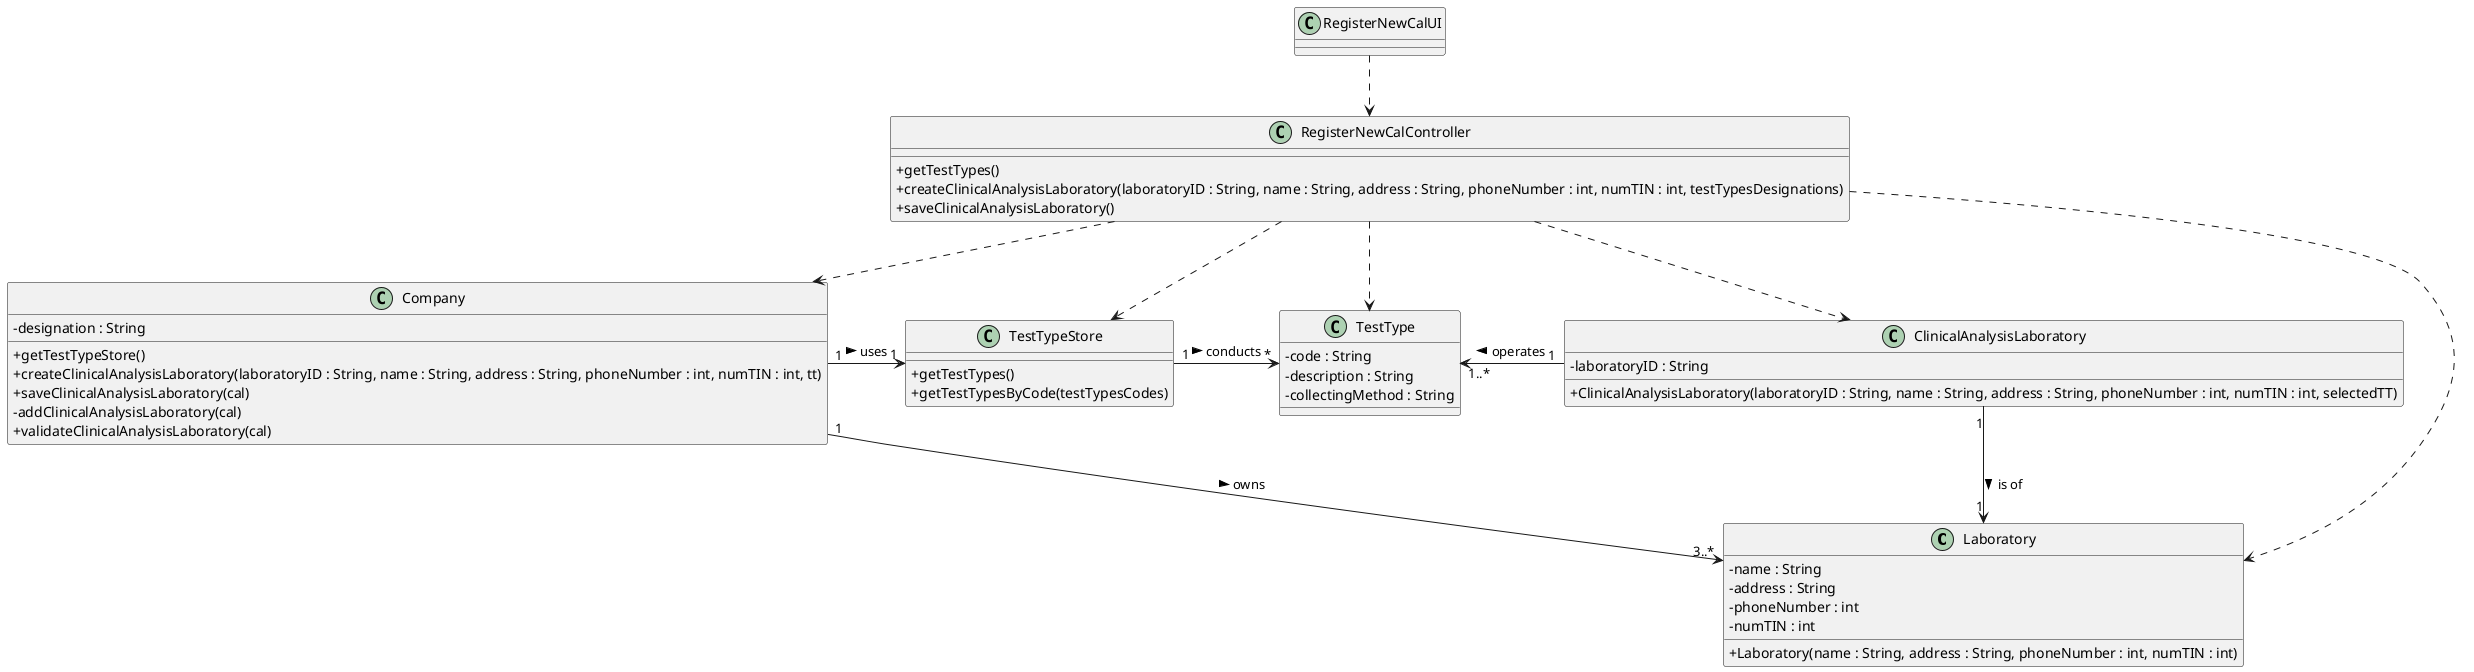 @startuml
skinparam classAttributeIconSize 0

/'
class App {
+{static} getInstance() : App
+getCurrentSession() : UserSession
}
'/
/'
class UserSession {
+isLoggedInWithRole() : boolean
}
'/

class Laboratory {
-name : String
-address : String
-phoneNumber : int
-numTIN : int
+Laboratory(name : String, address : String, phoneNumber : int, numTIN : int)
}

class ClinicalAnalysisLaboratory {
-laboratoryID : String
+ClinicalAnalysisLaboratory(laboratoryID : String, name : String, address : String, phoneNumber : int, numTIN : int, selectedTT)
}

class TestType {
- code : String
- description : String
- collectingMethod : String
}

class Company {
-designation : String
+getTestTypeStore()
+createClinicalAnalysisLaboratory(laboratoryID : String, name : String, address : String, phoneNumber : int, numTIN : int, tt)
+saveClinicalAnalysisLaboratory(cal)
-addClinicalAnalysisLaboratory(cal)
+validateClinicalAnalysisLaboratory(cal)
/'+getTestTypes()
+getTestTypesByDesignation(selectedTestTypes)'/
}

class TestTypeStore {
+getTestTypes()
+getTestTypesByCode(testTypesCodes)
}

/'
class LaboratoryStore {
+createClinicalAnalysisLaboratory(laboratoryID : String, name : String, address : String, phoneNumber : int, numTIN : int, tt)
+saveClinicalAnalysisLaboratory(cal)
-addClinicalAnalysisLaboratory(cal)
+validateClinicalAnalysisLaboratory(cal)
}'/

class RegisterNewCalController {
+getTestTypes()
+createClinicalAnalysisLaboratory(laboratoryID : String, name : String, address : String, phoneNumber : int, numTIN : int, testTypesDesignations)
+saveClinicalAnalysisLaboratory()
}

class RegisterNewCalUI {}

RegisterNewCalUI ..> RegisterNewCalController
RegisterNewCalController ..> Laboratory
RegisterNewCalController ..> TestType
RegisterNewCalController ..> ClinicalAnalysisLaboratory
RegisterNewCalController ..> Company
RegisterNewCalController ..> TestTypeStore
/'RegisterNewCalController ..> App
RegisterNewCalController ..> UserSession'/



Company "1" -> "1" TestTypeStore : uses >
TestTypeStore "1" -> "*" TestType : conducts >
/'VERIFICAR MULTIPLICIDADE LINHA ABAIXO'/
ClinicalAnalysisLaboratory "1" --> "1" Laboratory : is of >
/'Laboratory "1" --> "1" LaboratoryStore : uses >'/
Company "1" --> "3..*" Laboratory : owns >
ClinicalAnalysisLaboratory "1" -> "1..*" TestType : operates >

/'TestTypeStore -[hidden]-> LaboratoryStore'/

TestType -[hidden]down-> ClinicalAnalysisLaboratory



/'Laboratory <|-- ClinicalAnalysisLaboratory'/





@enduml